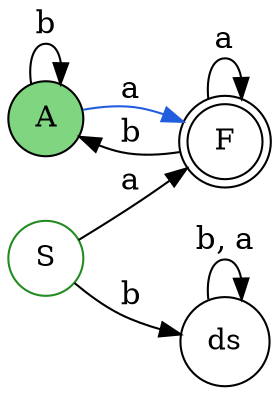 digraph G {
    rankdir="LR";
    A [color="black", shape="circle", style="filled", label="A", fillcolor="#00ab037F"];
    F [color="black", shape="doublecircle", label="F"];
    S [color="forestgreen", shape="circle", label="S"];
    ds [color="black", shape="circle", label="ds"];
    S -> ds [fontsize=15, label="b"];
    ds -> ds [fontsize=15, label="b, a"];
    A -> A [fontsize=15, label="b"];
    A -> F [fontsize=15, color="#215dde", label="a"];
    F -> A [fontsize=15, label="b"];
    F -> F [fontsize=15, label="a"];
    S -> F [fontsize=15, label="a"];
}
